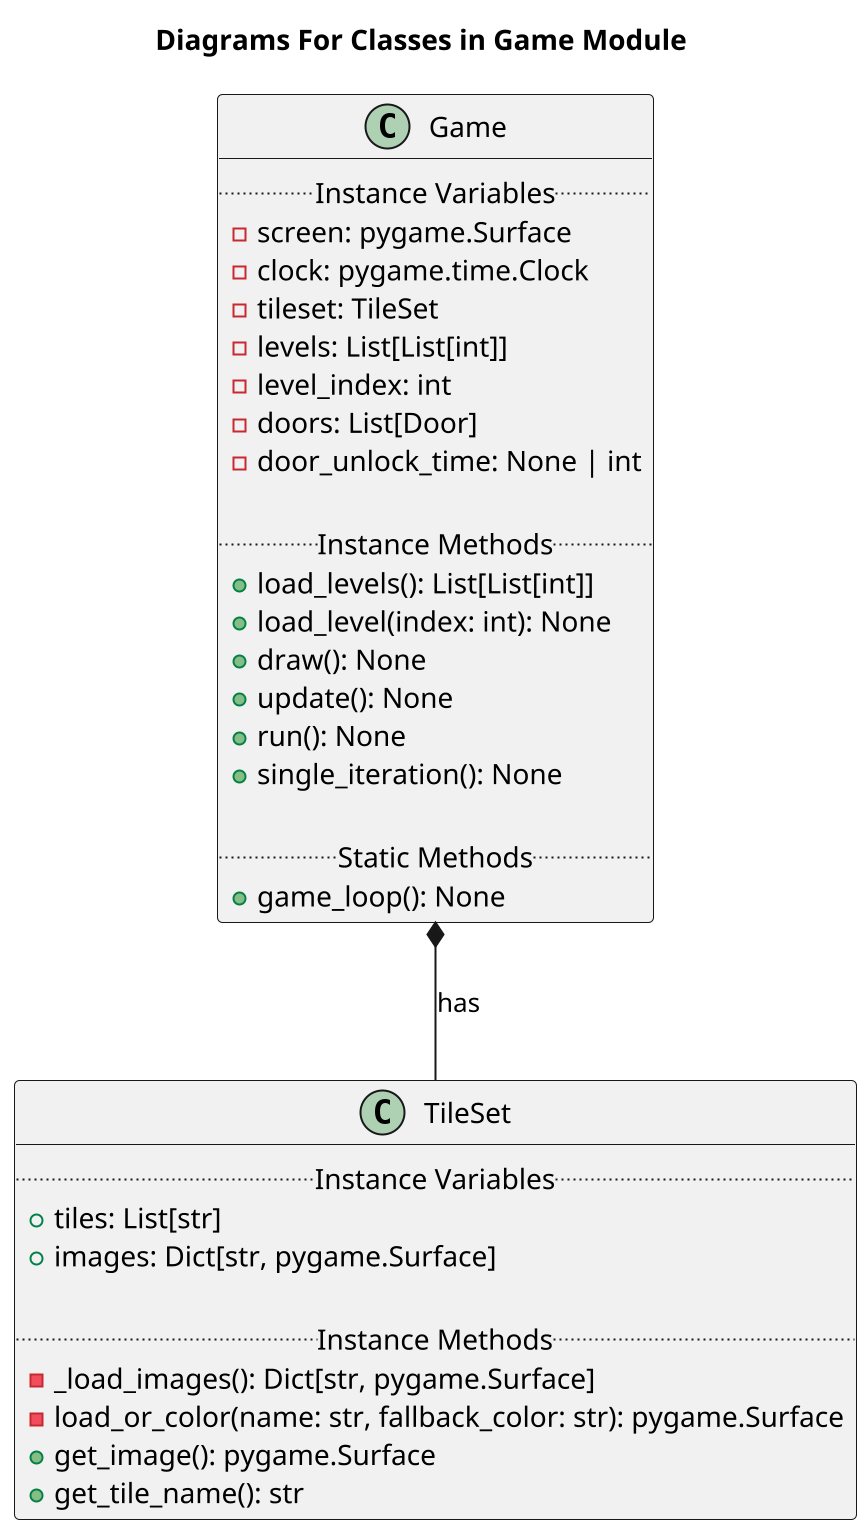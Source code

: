 @startuml
scale 2
title "Diagrams For Classes in Game Module"

class TileSet {
    .. Instance Variables ..
    + tiles: List[str]
    + images: Dict[str, pygame.Surface]

    .. Instance Methods ..
    - _load_images(): Dict[str, pygame.Surface]
    - load_or_color(name: str, fallback_color: str): pygame.Surface 
    + get_image(): pygame.Surface 
    + get_tile_name(): str
}

class Game {
    .. Instance Variables ..
    - screen: pygame.Surface
    - clock: pygame.time.Clock
    - tileset: TileSet
    - levels: List[List[int]]
    - level_index: int
    - doors: List[Door]
    - door_unlock_time: None | int

    .. Instance Methods ..
    + load_levels(): List[List[int]]
    + load_level(index: int): None
    + draw(): None
    + update(): None
    + run(): None
    + single_iteration(): None

    .. Static Methods ..
    + game_loop(): None
}

Game *-- TileSet : has

@enduml
